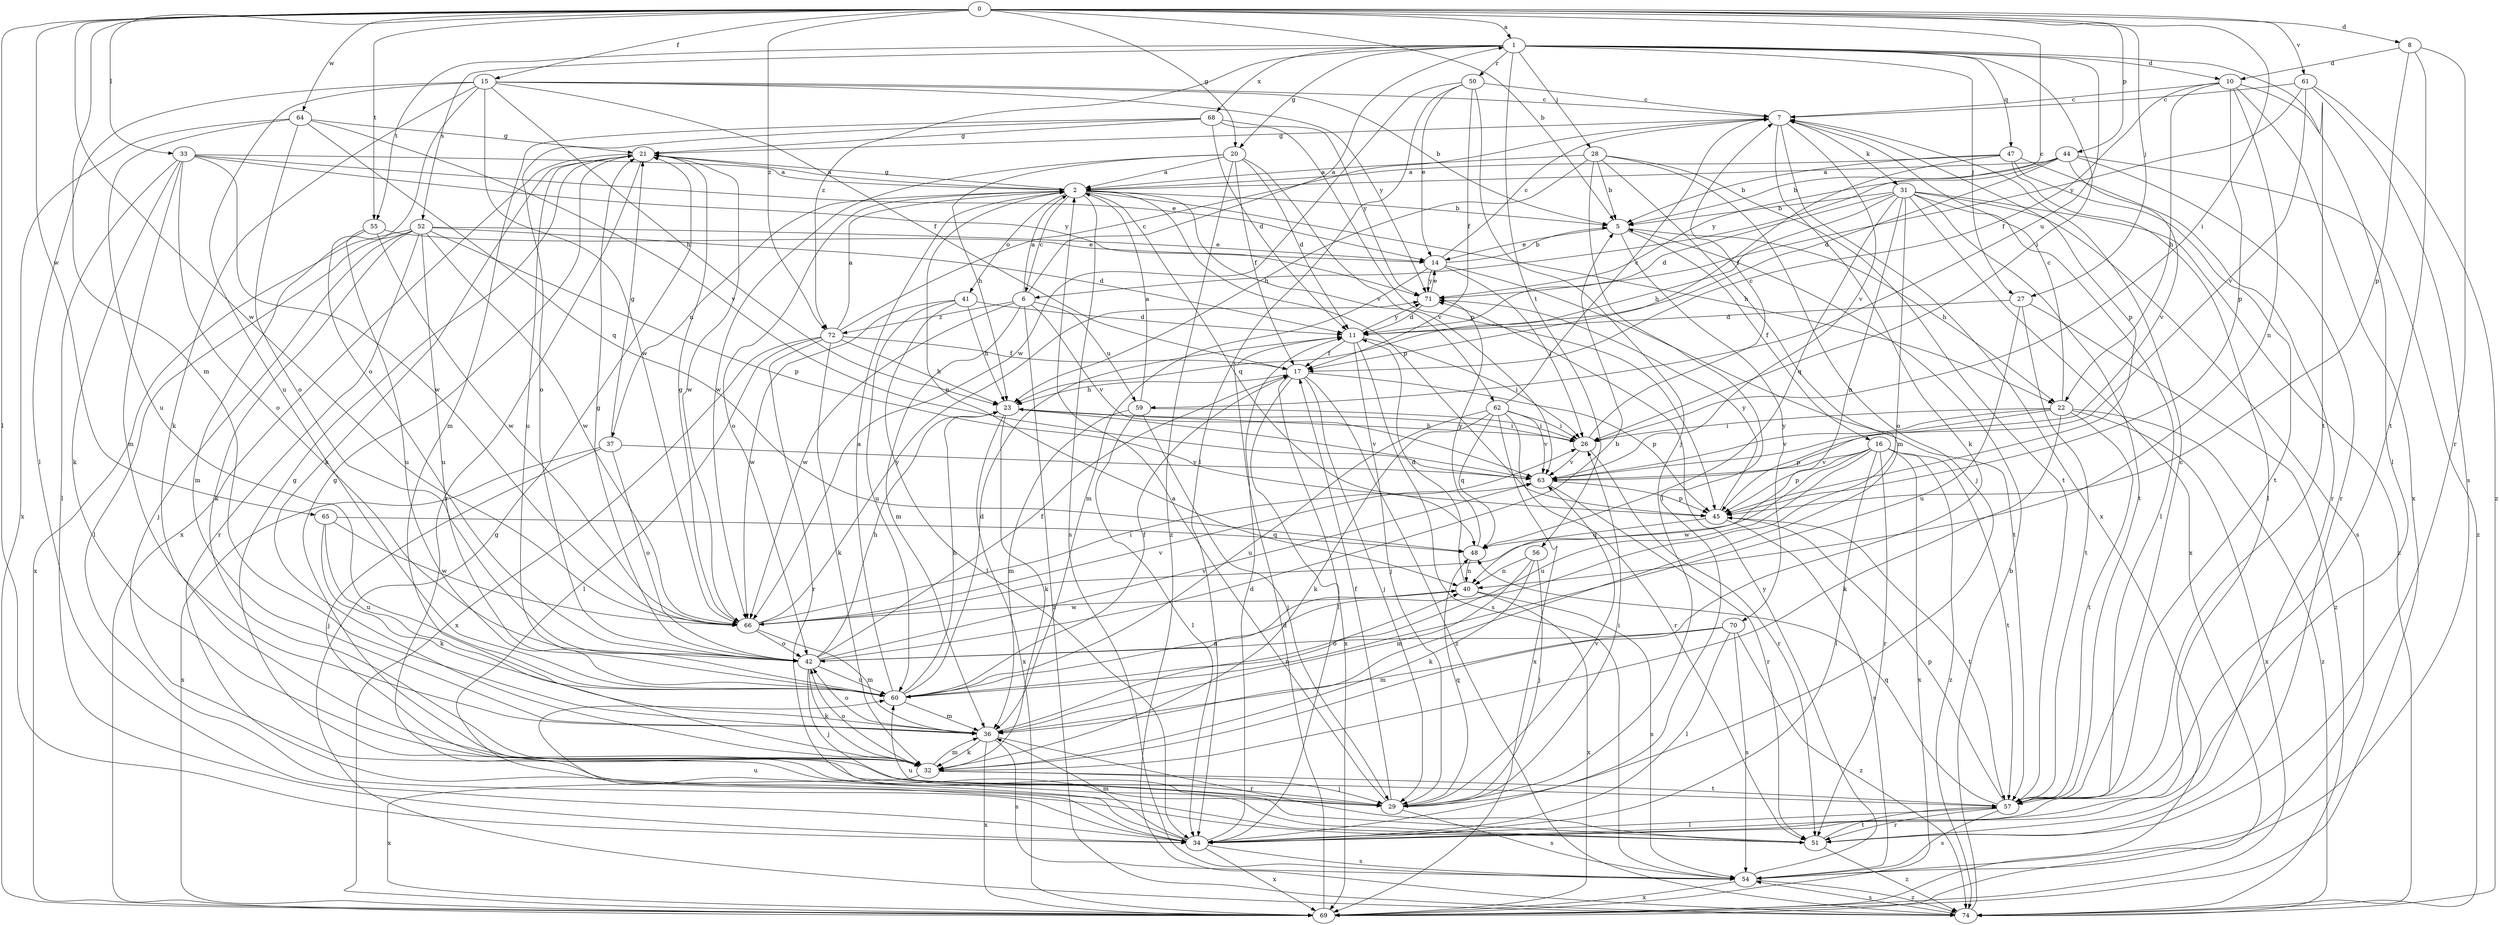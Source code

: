 strict digraph  {
0;
1;
2;
5;
6;
7;
8;
10;
11;
14;
15;
16;
17;
20;
21;
22;
23;
26;
27;
28;
29;
31;
32;
33;
34;
36;
37;
40;
41;
42;
44;
45;
47;
48;
50;
51;
52;
54;
55;
56;
57;
59;
60;
61;
62;
63;
64;
65;
66;
68;
69;
70;
71;
72;
74;
0 -> 1  [label=a];
0 -> 5  [label=b];
0 -> 6  [label=c];
0 -> 8  [label=d];
0 -> 15  [label=f];
0 -> 20  [label=g];
0 -> 26  [label=i];
0 -> 27  [label=j];
0 -> 33  [label=l];
0 -> 34  [label=l];
0 -> 36  [label=m];
0 -> 44  [label=p];
0 -> 55  [label=t];
0 -> 61  [label=v];
0 -> 64  [label=w];
0 -> 65  [label=w];
0 -> 66  [label=w];
0 -> 72  [label=z];
1 -> 10  [label=d];
1 -> 20  [label=g];
1 -> 26  [label=i];
1 -> 27  [label=j];
1 -> 28  [label=j];
1 -> 47  [label=q];
1 -> 50  [label=r];
1 -> 52  [label=s];
1 -> 55  [label=t];
1 -> 56  [label=t];
1 -> 57  [label=t];
1 -> 59  [label=u];
1 -> 68  [label=x];
1 -> 72  [label=z];
2 -> 5  [label=b];
2 -> 6  [label=c];
2 -> 21  [label=g];
2 -> 22  [label=h];
2 -> 37  [label=n];
2 -> 40  [label=n];
2 -> 41  [label=o];
2 -> 42  [label=o];
2 -> 45  [label=p];
2 -> 48  [label=q];
2 -> 54  [label=s];
2 -> 62  [label=v];
5 -> 14  [label=e];
5 -> 16  [label=f];
5 -> 22  [label=h];
5 -> 70  [label=y];
6 -> 1  [label=a];
6 -> 2  [label=a];
6 -> 36  [label=m];
6 -> 59  [label=u];
6 -> 63  [label=v];
6 -> 66  [label=w];
6 -> 72  [label=z];
6 -> 74  [label=z];
7 -> 21  [label=g];
7 -> 31  [label=k];
7 -> 32  [label=k];
7 -> 45  [label=p];
7 -> 63  [label=v];
7 -> 69  [label=x];
8 -> 10  [label=d];
8 -> 45  [label=p];
8 -> 51  [label=r];
8 -> 57  [label=t];
10 -> 7  [label=c];
10 -> 17  [label=f];
10 -> 22  [label=h];
10 -> 34  [label=l];
10 -> 40  [label=n];
10 -> 45  [label=p];
10 -> 69  [label=x];
11 -> 17  [label=f];
11 -> 26  [label=i];
11 -> 29  [label=j];
11 -> 54  [label=s];
11 -> 71  [label=y];
14 -> 5  [label=b];
14 -> 7  [label=c];
14 -> 26  [label=i];
14 -> 36  [label=m];
14 -> 57  [label=t];
14 -> 71  [label=y];
15 -> 5  [label=b];
15 -> 7  [label=c];
15 -> 17  [label=f];
15 -> 23  [label=h];
15 -> 32  [label=k];
15 -> 34  [label=l];
15 -> 42  [label=o];
15 -> 60  [label=u];
15 -> 66  [label=w];
15 -> 71  [label=y];
16 -> 34  [label=l];
16 -> 45  [label=p];
16 -> 51  [label=r];
16 -> 57  [label=t];
16 -> 60  [label=u];
16 -> 63  [label=v];
16 -> 66  [label=w];
16 -> 69  [label=x];
16 -> 74  [label=z];
17 -> 23  [label=h];
17 -> 29  [label=j];
17 -> 34  [label=l];
17 -> 45  [label=p];
17 -> 69  [label=x];
17 -> 74  [label=z];
20 -> 2  [label=a];
20 -> 11  [label=d];
20 -> 17  [label=f];
20 -> 23  [label=h];
20 -> 63  [label=v];
20 -> 66  [label=w];
20 -> 74  [label=z];
21 -> 2  [label=a];
21 -> 32  [label=k];
21 -> 51  [label=r];
21 -> 60  [label=u];
21 -> 66  [label=w];
21 -> 69  [label=x];
22 -> 7  [label=c];
22 -> 26  [label=i];
22 -> 32  [label=k];
22 -> 45  [label=p];
22 -> 57  [label=t];
22 -> 63  [label=v];
22 -> 69  [label=x];
22 -> 74  [label=z];
23 -> 26  [label=i];
23 -> 32  [label=k];
23 -> 63  [label=v];
23 -> 69  [label=x];
26 -> 7  [label=c];
26 -> 23  [label=h];
26 -> 51  [label=r];
26 -> 63  [label=v];
27 -> 11  [label=d];
27 -> 57  [label=t];
27 -> 60  [label=u];
27 -> 74  [label=z];
28 -> 2  [label=a];
28 -> 5  [label=b];
28 -> 23  [label=h];
28 -> 29  [label=j];
28 -> 34  [label=l];
28 -> 36  [label=m];
28 -> 57  [label=t];
29 -> 2  [label=a];
29 -> 17  [label=f];
29 -> 21  [label=g];
29 -> 26  [label=i];
29 -> 48  [label=q];
29 -> 54  [label=s];
29 -> 63  [label=v];
31 -> 5  [label=b];
31 -> 11  [label=d];
31 -> 23  [label=h];
31 -> 34  [label=l];
31 -> 40  [label=n];
31 -> 42  [label=o];
31 -> 48  [label=q];
31 -> 54  [label=s];
31 -> 57  [label=t];
31 -> 69  [label=x];
31 -> 74  [label=z];
32 -> 29  [label=j];
32 -> 36  [label=m];
32 -> 42  [label=o];
32 -> 57  [label=t];
32 -> 69  [label=x];
33 -> 2  [label=a];
33 -> 14  [label=e];
33 -> 32  [label=k];
33 -> 34  [label=l];
33 -> 36  [label=m];
33 -> 42  [label=o];
33 -> 66  [label=w];
33 -> 71  [label=y];
34 -> 11  [label=d];
34 -> 36  [label=m];
34 -> 54  [label=s];
34 -> 60  [label=u];
34 -> 69  [label=x];
36 -> 32  [label=k];
36 -> 40  [label=n];
36 -> 42  [label=o];
36 -> 51  [label=r];
36 -> 54  [label=s];
36 -> 69  [label=x];
37 -> 21  [label=g];
37 -> 29  [label=j];
37 -> 42  [label=o];
37 -> 63  [label=v];
37 -> 69  [label=x];
40 -> 11  [label=d];
40 -> 54  [label=s];
40 -> 66  [label=w];
40 -> 69  [label=x];
41 -> 11  [label=d];
41 -> 23  [label=h];
41 -> 34  [label=l];
41 -> 60  [label=u];
41 -> 66  [label=w];
42 -> 5  [label=b];
42 -> 17  [label=f];
42 -> 21  [label=g];
42 -> 23  [label=h];
42 -> 29  [label=j];
42 -> 32  [label=k];
42 -> 60  [label=u];
42 -> 63  [label=v];
44 -> 2  [label=a];
44 -> 5  [label=b];
44 -> 11  [label=d];
44 -> 51  [label=r];
44 -> 63  [label=v];
44 -> 71  [label=y];
44 -> 74  [label=z];
45 -> 48  [label=q];
45 -> 54  [label=s];
45 -> 57  [label=t];
45 -> 71  [label=y];
47 -> 2  [label=a];
47 -> 5  [label=b];
47 -> 17  [label=f];
47 -> 34  [label=l];
47 -> 51  [label=r];
47 -> 57  [label=t];
48 -> 40  [label=n];
48 -> 71  [label=y];
50 -> 7  [label=c];
50 -> 14  [label=e];
50 -> 17  [label=f];
50 -> 29  [label=j];
50 -> 34  [label=l];
50 -> 66  [label=w];
51 -> 57  [label=t];
51 -> 60  [label=u];
51 -> 74  [label=z];
52 -> 11  [label=d];
52 -> 14  [label=e];
52 -> 29  [label=j];
52 -> 32  [label=k];
52 -> 34  [label=l];
52 -> 45  [label=p];
52 -> 51  [label=r];
52 -> 60  [label=u];
52 -> 66  [label=w];
52 -> 69  [label=x];
54 -> 69  [label=x];
54 -> 71  [label=y];
54 -> 74  [label=z];
55 -> 14  [label=e];
55 -> 36  [label=m];
55 -> 60  [label=u];
55 -> 66  [label=w];
56 -> 29  [label=j];
56 -> 32  [label=k];
56 -> 36  [label=m];
56 -> 40  [label=n];
57 -> 7  [label=c];
57 -> 21  [label=g];
57 -> 34  [label=l];
57 -> 45  [label=p];
57 -> 48  [label=q];
57 -> 51  [label=r];
57 -> 54  [label=s];
59 -> 2  [label=a];
59 -> 26  [label=i];
59 -> 29  [label=j];
59 -> 34  [label=l];
59 -> 36  [label=m];
60 -> 2  [label=a];
60 -> 11  [label=d];
60 -> 17  [label=f];
60 -> 23  [label=h];
60 -> 36  [label=m];
60 -> 40  [label=n];
61 -> 7  [label=c];
61 -> 54  [label=s];
61 -> 63  [label=v];
61 -> 71  [label=y];
61 -> 74  [label=z];
62 -> 7  [label=c];
62 -> 26  [label=i];
62 -> 32  [label=k];
62 -> 48  [label=q];
62 -> 51  [label=r];
62 -> 60  [label=u];
62 -> 63  [label=v];
62 -> 69  [label=x];
63 -> 45  [label=p];
63 -> 51  [label=r];
64 -> 21  [label=g];
64 -> 42  [label=o];
64 -> 48  [label=q];
64 -> 60  [label=u];
64 -> 63  [label=v];
64 -> 69  [label=x];
65 -> 32  [label=k];
65 -> 48  [label=q];
65 -> 60  [label=u];
65 -> 66  [label=w];
66 -> 21  [label=g];
66 -> 26  [label=i];
66 -> 36  [label=m];
66 -> 42  [label=o];
66 -> 63  [label=v];
66 -> 71  [label=y];
68 -> 11  [label=d];
68 -> 21  [label=g];
68 -> 36  [label=m];
68 -> 42  [label=o];
68 -> 45  [label=p];
68 -> 71  [label=y];
69 -> 11  [label=d];
70 -> 34  [label=l];
70 -> 36  [label=m];
70 -> 42  [label=o];
70 -> 54  [label=s];
70 -> 74  [label=z];
71 -> 11  [label=d];
71 -> 14  [label=e];
72 -> 2  [label=a];
72 -> 7  [label=c];
72 -> 17  [label=f];
72 -> 23  [label=h];
72 -> 32  [label=k];
72 -> 34  [label=l];
72 -> 51  [label=r];
72 -> 69  [label=x];
74 -> 5  [label=b];
74 -> 21  [label=g];
74 -> 54  [label=s];
}
